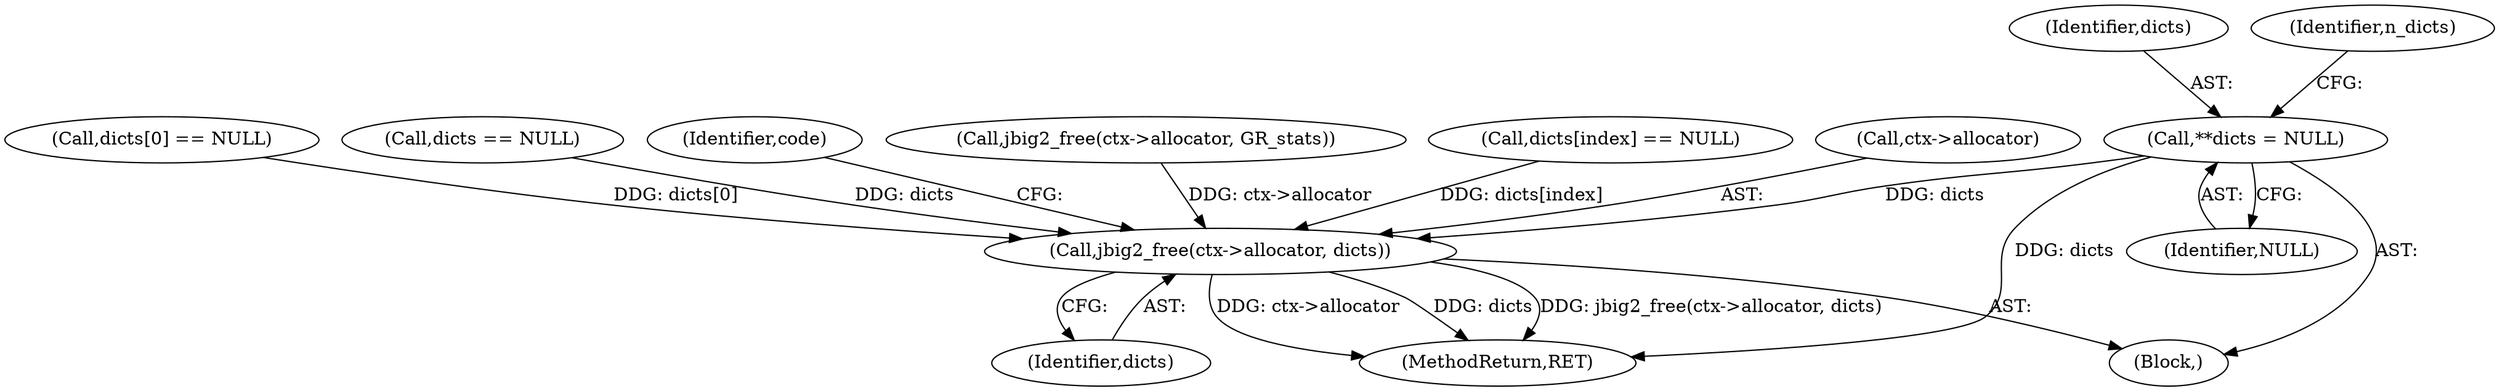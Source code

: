 digraph "0_ghostscript_e698d5c11d27212aa1098bc5b1673a3378563092_19@pointer" {
"1000165" [label="(Call,**dicts = NULL)"];
"1001752" [label="(Call,jbig2_free(ctx->allocator, dicts))"];
"1000153" [label="(Block,)"];
"1001756" [label="(Identifier,dicts)"];
"1000166" [label="(Identifier,dicts)"];
"1001218" [label="(Call,dicts[0] == NULL)"];
"1000170" [label="(Identifier,n_dicts)"];
"1001200" [label="(Call,dicts == NULL)"];
"1001752" [label="(Call,jbig2_free(ctx->allocator, dicts))"];
"1000167" [label="(Identifier,NULL)"];
"1001758" [label="(Identifier,code)"];
"1001768" [label="(MethodReturn,RET)"];
"1001698" [label="(Call,jbig2_free(ctx->allocator, GR_stats))"];
"1001244" [label="(Call,dicts[index] == NULL)"];
"1000165" [label="(Call,**dicts = NULL)"];
"1001753" [label="(Call,ctx->allocator)"];
"1000165" -> "1000153"  [label="AST: "];
"1000165" -> "1000167"  [label="CFG: "];
"1000166" -> "1000165"  [label="AST: "];
"1000167" -> "1000165"  [label="AST: "];
"1000170" -> "1000165"  [label="CFG: "];
"1000165" -> "1001768"  [label="DDG: dicts"];
"1000165" -> "1001752"  [label="DDG: dicts"];
"1001752" -> "1000153"  [label="AST: "];
"1001752" -> "1001756"  [label="CFG: "];
"1001753" -> "1001752"  [label="AST: "];
"1001756" -> "1001752"  [label="AST: "];
"1001758" -> "1001752"  [label="CFG: "];
"1001752" -> "1001768"  [label="DDG: dicts"];
"1001752" -> "1001768"  [label="DDG: jbig2_free(ctx->allocator, dicts)"];
"1001752" -> "1001768"  [label="DDG: ctx->allocator"];
"1001698" -> "1001752"  [label="DDG: ctx->allocator"];
"1001218" -> "1001752"  [label="DDG: dicts[0]"];
"1001244" -> "1001752"  [label="DDG: dicts[index]"];
"1001200" -> "1001752"  [label="DDG: dicts"];
}
